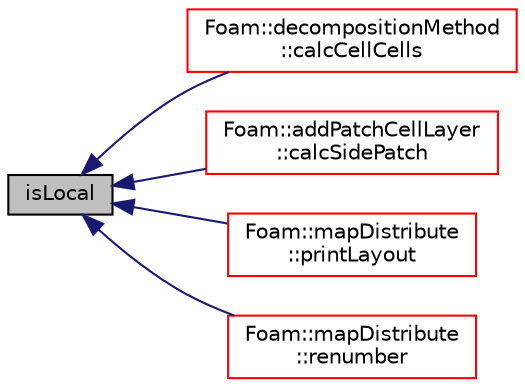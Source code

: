 digraph "isLocal"
{
  bgcolor="transparent";
  edge [fontname="Helvetica",fontsize="10",labelfontname="Helvetica",labelfontsize="10"];
  node [fontname="Helvetica",fontsize="10",shape=record];
  rankdir="LR";
  Node1 [label="isLocal",height=0.2,width=0.4,color="black", fillcolor="grey75", style="filled", fontcolor="black"];
  Node1 -> Node2 [dir="back",color="midnightblue",fontsize="10",style="solid",fontname="Helvetica"];
  Node2 [label="Foam::decompositionMethod\l::calcCellCells",height=0.2,width=0.4,color="red",URL="$a00512.html#a86727d8c968e3ae5d8f394879e2b3c8a",tooltip="Helper: determine (local or global) cellCells from mesh. "];
  Node1 -> Node3 [dir="back",color="midnightblue",fontsize="10",style="solid",fontname="Helvetica"];
  Node3 [label="Foam::addPatchCellLayer\l::calcSidePatch",height=0.2,width=0.4,color="red",URL="$a00024.html#a25346f181e6f56df9a1839ff94eea581",tooltip="Boundary edges get extruded into boundary faces. Determine patch. "];
  Node1 -> Node4 [dir="back",color="midnightblue",fontsize="10",style="solid",fontname="Helvetica"];
  Node4 [label="Foam::mapDistribute\l::printLayout",height=0.2,width=0.4,color="red",URL="$a01432.html#a2abaa53e895354873ce82ba99628ffb2",tooltip="Debug: print layout. Can only be used on maps with sorted. "];
  Node1 -> Node5 [dir="back",color="midnightblue",fontsize="10",style="solid",fontname="Helvetica"];
  Node5 [label="Foam::mapDistribute\l::renumber",height=0.2,width=0.4,color="red",URL="$a01432.html#a7c6112e8fa06e2ada7398f49dd48a1c8",tooltip="Helper for construct from globalIndex. Renumbers element. "];
}
